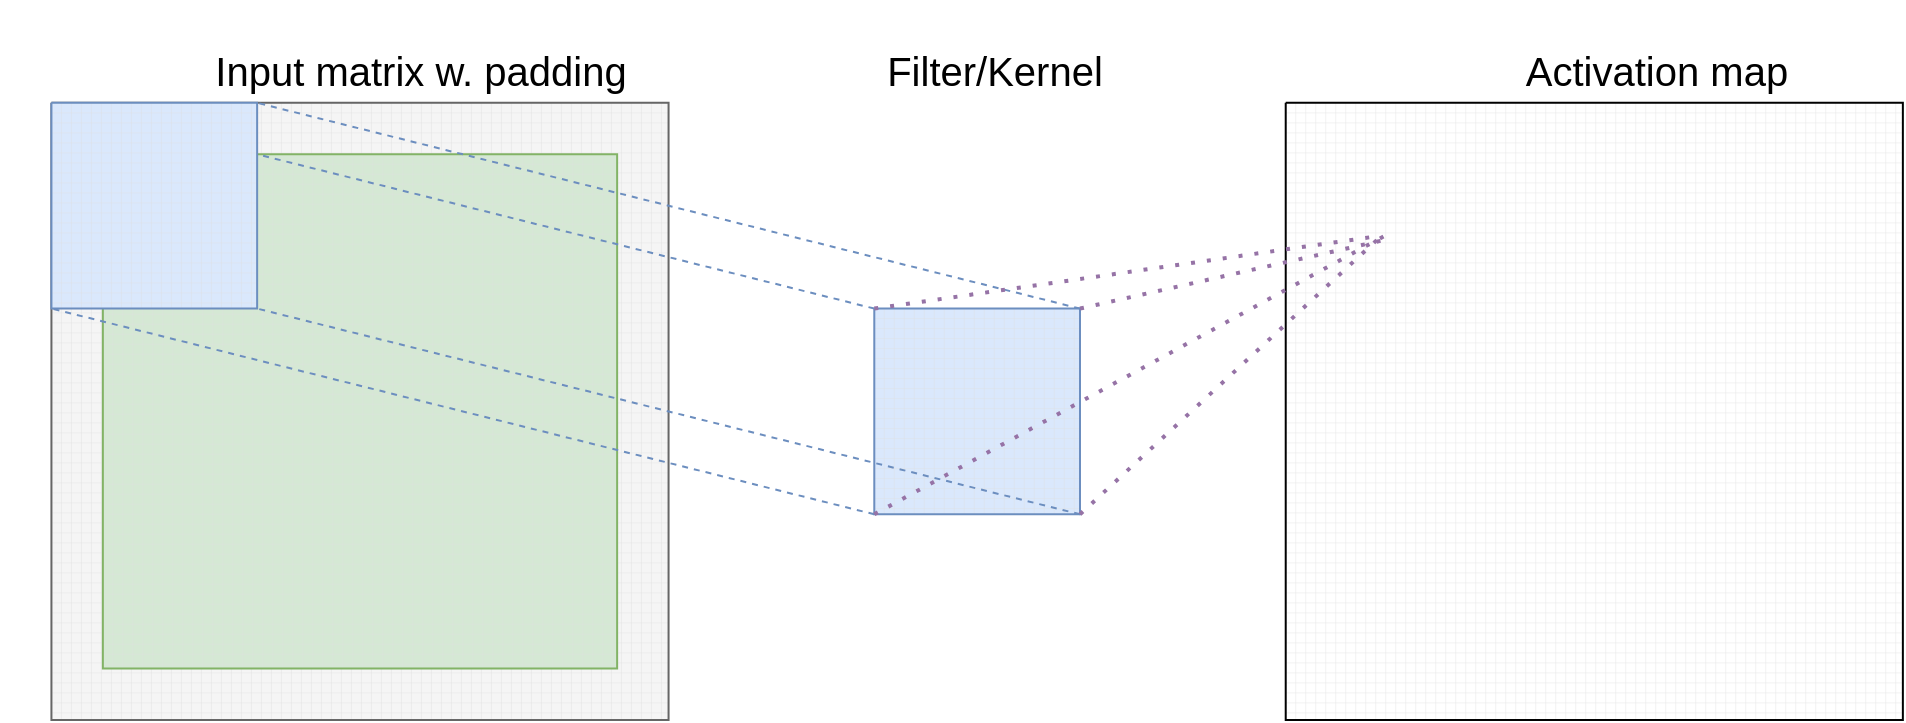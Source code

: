 <mxfile version="13.8.3" type="device"><diagram id="bySb8E10jATKFa7laDc8" name="Page-1"><mxGraphModel dx="1108" dy="627" grid="1" gridSize="10" guides="1" tooltips="1" connect="1" arrows="1" fold="1" page="1" pageScale="1" pageWidth="850" pageHeight="1100" math="0" shadow="0"><root><mxCell id="0"/><mxCell id="1" parent="0"/><mxCell id="pvGexhLV4luE4Zdkq9zH-30" value="" style="group" parent="1" vertex="1" connectable="0"><mxGeometry x="270" y="160" width="951.43" height="360" as="geometry"/></mxCell><mxCell id="pvGexhLV4luE4Zdkq9zH-20" value="" style="verticalLabelPosition=bottom;verticalAlign=top;html=1;shape=mxgraph.basic.patternFillRect;fillStyle=grid;step=5;fillStrokeWidth=0.2;fillStrokeColor=#dddddd;direction=east;shadow=0;" parent="pvGexhLV4luE4Zdkq9zH-30" vertex="1"><mxGeometry x="51.429" y="77.143" width="257.143" height="257.143" as="geometry"/></mxCell><mxCell id="pvGexhLV4luE4Zdkq9zH-1" value="" style="verticalLabelPosition=bottom;verticalAlign=top;html=1;shape=mxgraph.basic.patternFillRect;fillStyle=grid;step=5;fillStrokeWidth=0.2;fillStrokeColor=#dddddd;direction=east;fillColor=#f5f5f5;strokeColor=#666666;fontColor=#333333;shadow=0;" parent="pvGexhLV4luE4Zdkq9zH-30" vertex="1"><mxGeometry x="25.714" y="51.429" width="308.572" height="308.571" as="geometry"/></mxCell><mxCell id="pvGexhLV4luE4Zdkq9zH-10" value="" style="verticalLabelPosition=bottom;verticalAlign=top;html=1;shape=mxgraph.basic.patternFillRect;fillStyle=grid;step=5;fillStrokeWidth=0.2;fillStrokeColor=#dddddd;direction=east;shadow=0;" parent="pvGexhLV4luE4Zdkq9zH-30" vertex="1"><mxGeometry x="642.858" y="51.429" width="308.572" height="308.571" as="geometry"/></mxCell><mxCell id="pvGexhLV4luE4Zdkq9zH-16" value="&lt;font style=&quot;font-size: 20px&quot;&gt;Input matrix w. padding&lt;/font&gt;" style="text;html=1;align=center;verticalAlign=middle;resizable=0;points=[];autosize=1;shadow=0;" parent="pvGexhLV4luE4Zdkq9zH-30" vertex="1"><mxGeometry x="100.465" y="25.116" width="220" height="20" as="geometry"/></mxCell><mxCell id="pvGexhLV4luE4Zdkq9zH-17" value="&lt;font style=&quot;font-size: 20px&quot;&gt;Filter/Kernel&lt;/font&gt;" style="text;html=1;align=center;verticalAlign=middle;resizable=0;points=[];autosize=1;shadow=0;" parent="pvGexhLV4luE4Zdkq9zH-30" vertex="1"><mxGeometry x="437.145" y="25.116" width="120" height="20" as="geometry"/></mxCell><mxCell id="pvGexhLV4luE4Zdkq9zH-18" value="&lt;font style=&quot;font-size: 20px&quot;&gt;&lt;font style=&quot;font-size: 20px&quot;&gt;Activation&lt;/font&gt; map&lt;/font&gt;" style="text;html=1;align=center;verticalAlign=middle;resizable=0;points=[];autosize=1;shadow=0;" parent="pvGexhLV4luE4Zdkq9zH-30" vertex="1"><mxGeometry x="753.488" y="25.116" width="150" height="20" as="geometry"/></mxCell><mxCell id="pvGexhLV4luE4Zdkq9zH-23" value="" style="verticalLabelPosition=bottom;verticalAlign=top;html=1;shape=mxgraph.basic.patternFillRect;fillStyle=grid;step=5;fillStrokeWidth=0.2;fillStrokeColor=#dddddd;direction=east;fillColor=#d5e8d4;strokeColor=#82b366;shadow=0;" parent="pvGexhLV4luE4Zdkq9zH-30" vertex="1"><mxGeometry x="51.429" y="77.143" width="257.143" height="257.143" as="geometry"/></mxCell><mxCell id="pvGexhLV4luE4Zdkq9zH-2" value="" style="verticalLabelPosition=bottom;verticalAlign=top;html=1;shape=mxgraph.basic.patternFillRect;fillStyle=grid;step=5;fillStrokeWidth=0.2;fillStrokeColor=#dddddd;direction=east;fillColor=#dae8fc;strokeColor=#6c8ebf;shadow=0;" parent="pvGexhLV4luE4Zdkq9zH-30" vertex="1"><mxGeometry x="437.144" y="154.286" width="102.857" height="102.857" as="geometry"/></mxCell><mxCell id="pvGexhLV4luE4Zdkq9zH-12" value="" style="endArrow=none;dashed=1;html=1;fillColor=#dae8fc;strokeColor=#6c8ebf;entryX=0;entryY=0;entryDx=0;entryDy=0;entryPerimeter=0;exitX=0;exitY=0;exitDx=0;exitDy=0;exitPerimeter=0;shadow=0;" parent="pvGexhLV4luE4Zdkq9zH-30" source="pvGexhLV4luE4Zdkq9zH-2" target="pvGexhLV4luE4Zdkq9zH-5" edge="1"><mxGeometry width="50" height="50" relative="1" as="geometry"><mxPoint x="308.572" y="154.286" as="sourcePoint"/><mxPoint x="437.144" y="25.714" as="targetPoint"/></mxGeometry></mxCell><mxCell id="pvGexhLV4luE4Zdkq9zH-13" value="" style="endArrow=none;dashed=1;html=1;fillColor=#dae8fc;strokeColor=#6c8ebf;entryX=0;entryY=1;entryDx=0;entryDy=0;entryPerimeter=0;exitX=0;exitY=1;exitDx=0;exitDy=0;exitPerimeter=0;shadow=0;" parent="pvGexhLV4luE4Zdkq9zH-30" source="pvGexhLV4luE4Zdkq9zH-2" target="pvGexhLV4luE4Zdkq9zH-5" edge="1"><mxGeometry width="50" height="50" relative="1" as="geometry"><mxPoint x="360.001" y="102.857" as="sourcePoint"/><mxPoint x="231.429" y="257.143" as="targetPoint"/></mxGeometry></mxCell><mxCell id="pvGexhLV4luE4Zdkq9zH-14" value="" style="endArrow=none;dashed=1;html=1;fillColor=#dae8fc;strokeColor=#6c8ebf;entryX=1;entryY=0;entryDx=0;entryDy=0;entryPerimeter=0;exitX=1;exitY=0;exitDx=0;exitDy=0;exitPerimeter=0;shadow=0;" parent="pvGexhLV4luE4Zdkq9zH-30" source="pvGexhLV4luE4Zdkq9zH-2" target="pvGexhLV4luE4Zdkq9zH-5" edge="1"><mxGeometry width="50" height="50" relative="1" as="geometry"><mxPoint x="385.715" y="128.571" as="sourcePoint"/><mxPoint x="257.143" y="282.857" as="targetPoint"/></mxGeometry></mxCell><mxCell id="pvGexhLV4luE4Zdkq9zH-15" value="" style="endArrow=none;dashed=1;html=1;fillColor=#dae8fc;strokeColor=#6c8ebf;entryX=1;entryY=1;entryDx=0;entryDy=0;entryPerimeter=0;exitX=1;exitY=1;exitDx=0;exitDy=0;exitPerimeter=0;shadow=0;" parent="pvGexhLV4luE4Zdkq9zH-30" source="pvGexhLV4luE4Zdkq9zH-2" target="pvGexhLV4luE4Zdkq9zH-5" edge="1"><mxGeometry width="50" height="50" relative="1" as="geometry"><mxPoint x="437.144" y="180" as="sourcePoint"/><mxPoint x="308.572" y="334.286" as="targetPoint"/></mxGeometry></mxCell><mxCell id="pvGexhLV4luE4Zdkq9zH-5" value="" style="verticalLabelPosition=bottom;verticalAlign=top;html=1;shape=mxgraph.basic.patternFillRect;fillStyle=grid;step=5;fillStrokeWidth=0.2;fillStrokeColor=#dddddd;fillColor=#dae8fc;strokeColor=#6c8ebf;direction=east;shadow=0;" parent="pvGexhLV4luE4Zdkq9zH-30" vertex="1"><mxGeometry x="25.714" y="51.429" width="102.857" height="102.857" as="geometry"/></mxCell><mxCell id="pvGexhLV4luE4Zdkq9zH-26" value="" style="endArrow=none;dashed=1;html=1;dashPattern=1 3;strokeWidth=2;fillColor=#e1d5e7;strokeColor=#9673a6;entryX=0.161;entryY=0.222;entryDx=0;entryDy=0;entryPerimeter=0;shadow=0;" parent="pvGexhLV4luE4Zdkq9zH-30" target="pvGexhLV4luE4Zdkq9zH-10" edge="1"><mxGeometry width="50" height="50" relative="1" as="geometry"><mxPoint x="540.001" y="154.286" as="sourcePoint"/><mxPoint x="565.715" y="154.286" as="targetPoint"/></mxGeometry></mxCell><mxCell id="pvGexhLV4luE4Zdkq9zH-27" value="" style="endArrow=none;dashed=1;html=1;dashPattern=1 3;strokeWidth=2;fillColor=#e1d5e7;strokeColor=#9673a6;entryX=0.148;entryY=0.222;entryDx=0;entryDy=0;entryPerimeter=0;exitX=1;exitY=1;exitDx=0;exitDy=0;exitPerimeter=0;shadow=0;" parent="pvGexhLV4luE4Zdkq9zH-30" source="pvGexhLV4luE4Zdkq9zH-2" target="pvGexhLV4luE4Zdkq9zH-10" edge="1"><mxGeometry width="50" height="50" relative="1" as="geometry"><mxPoint x="565.715" y="180" as="sourcePoint"/><mxPoint x="668.572" y="77.143" as="targetPoint"/></mxGeometry></mxCell><mxCell id="pvGexhLV4luE4Zdkq9zH-28" value="" style="endArrow=none;dashed=1;html=1;dashPattern=1 3;strokeWidth=2;fillColor=#e1d5e7;strokeColor=#9673a6;entryX=0.165;entryY=0.213;entryDx=0;entryDy=0;entryPerimeter=0;exitX=0;exitY=1;exitDx=0;exitDy=0;exitPerimeter=0;shadow=0;" parent="pvGexhLV4luE4Zdkq9zH-30" source="pvGexhLV4luE4Zdkq9zH-2" target="pvGexhLV4luE4Zdkq9zH-10" edge="1"><mxGeometry width="50" height="50" relative="1" as="geometry"><mxPoint x="565.715" y="282.857" as="sourcePoint"/><mxPoint x="694.287" y="102.857" as="targetPoint"/></mxGeometry></mxCell><mxCell id="pvGexhLV4luE4Zdkq9zH-29" value="" style="endArrow=none;dashed=1;html=1;dashPattern=1 3;strokeWidth=2;fillColor=#e1d5e7;strokeColor=#9673a6;entryX=0.142;entryY=0.217;entryDx=0;entryDy=0;entryPerimeter=0;exitX=0;exitY=0;exitDx=0;exitDy=0;exitPerimeter=0;shadow=0;" parent="pvGexhLV4luE4Zdkq9zH-30" source="pvGexhLV4luE4Zdkq9zH-2" target="pvGexhLV4luE4Zdkq9zH-10" edge="1"><mxGeometry width="50" height="50" relative="1" as="geometry"><mxPoint x="462.858" y="282.857" as="sourcePoint"/><mxPoint x="720.001" y="128.571" as="targetPoint"/></mxGeometry></mxCell></root></mxGraphModel></diagram></mxfile>